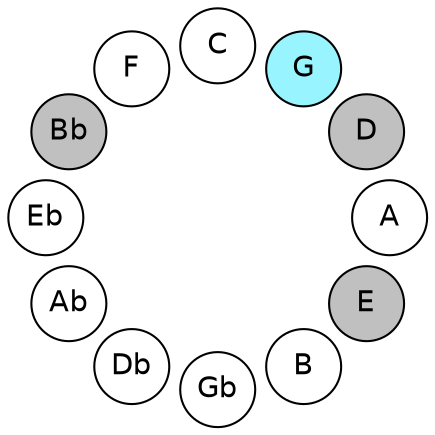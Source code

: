
graph {

layout = circo;
mindist = .1

node [shape = circle, fontname = Helvetica, margin = 0, style = filled]
edge [style=invis]

subgraph 1 {
	E -- B -- Gb -- Db -- Ab -- Eb -- Bb -- F -- C -- G -- D -- A -- E
}

E [fillcolor = gray];
B [fillcolor = white];
Gb [fillcolor = white];
Db [fillcolor = white];
Ab [fillcolor = white];
Eb [fillcolor = white];
Bb [fillcolor = gray];
F [fillcolor = white];
C [fillcolor = white];
G [fillcolor = cadetblue1];
D [fillcolor = gray];
A [fillcolor = white];
}

